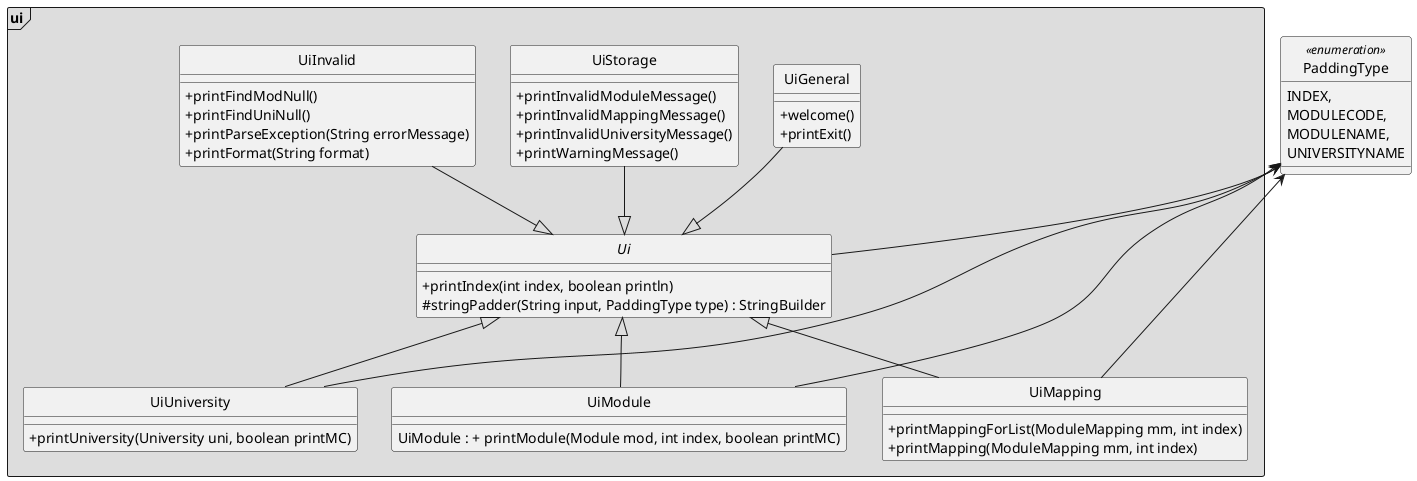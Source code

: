 @startuml
'https://plantuml.com/class-diagram
hide circle
skinparam classAttributeIconSize 0
skinparam groupInheritance 1

package "ui" <<Frame>> #DDDDDD {
    abstract class Ui {
    + printIndex(int index, boolean println)
    # stringPadder(String input, PaddingType type) : StringBuilder
    }

    class UiModule extends Ui{
    UiModule : + printModule(Module mod, int index, boolean printMC)
    }

    class UiMapping extends Ui {
    + printMappingForList(ModuleMapping mm, int index)
    + printMapping(ModuleMapping mm, int index)
    }

    class UiUniversity extends Ui {
    + printUniversity(University uni, boolean printMC)
    }

UiInvalid --|> Ui
    class UiInvalid {
    + printFindModNull()
    + printFindUniNull()
    + printParseException(String errorMessage)
    + printFormat(String format)
    }

UiGeneral --|> Ui
    class UiGeneral {
    + welcome()
    + printExit()
    }

UiStorage --|> Ui
    class UiStorage {
    + printInvalidModuleMessage()
    + printInvalidMappingMessage()
    + printInvalidUniversityMessage()
    + printWarningMessage()
    }
}

PaddingType <-- Ui
PaddingType <-- UiModule
PaddingType <-- UiMapping
PaddingType <-- UiUniversity
enum PaddingType <<enumeration>> {
    INDEX,
    MODULECODE,
    MODULENAME,
    UNIVERSITYNAME
}

@enduml
